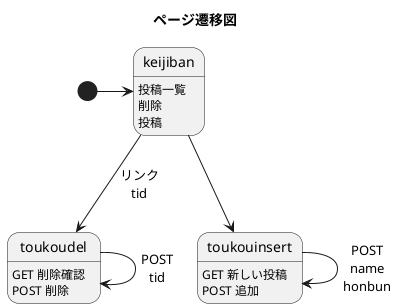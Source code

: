 @startuml
title ページ遷移図
keijiban : 投稿一覧 \n削除 \n投稿
toukoudel:GET 削除確認\nPOST 削除
toukouinsert:GET 新しい投稿\nPOST 追加


[*]->keijiban
keijiban-->toukoudel:リンク\ntid
keijiban-->toukouinsert
toukoudel-->toukoudel:POST\ntid
toukouinsert-->toukouinsert:POST\nname\nhonbun

@enduml